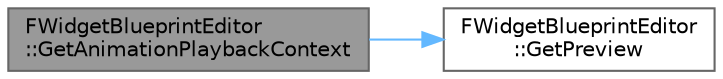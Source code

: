 digraph "FWidgetBlueprintEditor::GetAnimationPlaybackContext"
{
 // INTERACTIVE_SVG=YES
 // LATEX_PDF_SIZE
  bgcolor="transparent";
  edge [fontname=Helvetica,fontsize=10,labelfontname=Helvetica,labelfontsize=10];
  node [fontname=Helvetica,fontsize=10,shape=box,height=0.2,width=0.4];
  rankdir="LR";
  Node1 [id="Node000001",label="FWidgetBlueprintEditor\l::GetAnimationPlaybackContext",height=0.2,width=0.4,color="gray40", fillcolor="grey60", style="filled", fontcolor="black",tooltip="Get the animation playback context."];
  Node1 -> Node2 [id="edge1_Node000001_Node000002",color="steelblue1",style="solid",tooltip=" "];
  Node2 [id="Node000002",label="FWidgetBlueprintEditor\l::GetPreview",height=0.2,width=0.4,color="grey40", fillcolor="white", style="filled",URL="$d6/de0/classFWidgetBlueprintEditor.html#aee81679f58e2e49ec70d0cbe7f933a64",tooltip=" "];
}

